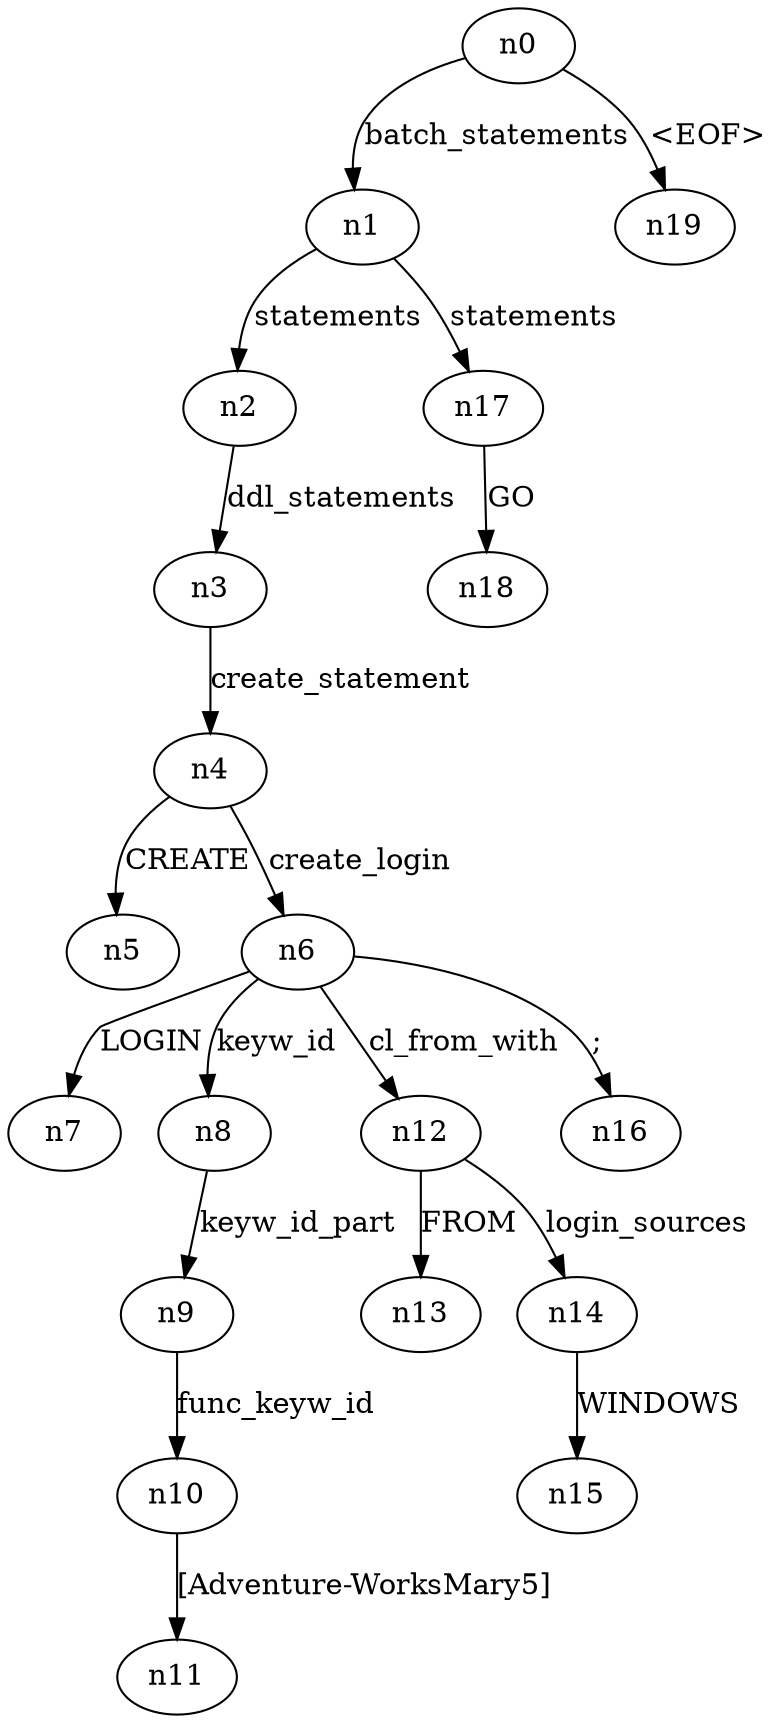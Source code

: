 digraph ParseTree {
  n0 -> n1 [label="batch_statements"];
  n1 -> n2 [label="statements"];
  n2 -> n3 [label="ddl_statements"];
  n3 -> n4 [label="create_statement"];
  n4 -> n5 [label="CREATE"];
  n4 -> n6 [label="create_login"];
  n6 -> n7 [label="LOGIN"];
  n6 -> n8 [label="keyw_id"];
  n8 -> n9 [label="keyw_id_part"];
  n9 -> n10 [label="func_keyw_id"];
  n10 -> n11 [label="[Adventure-Works\Mary5]"];
  n6 -> n12 [label="cl_from_with"];
  n12 -> n13 [label="FROM"];
  n12 -> n14 [label="login_sources"];
  n14 -> n15 [label="WINDOWS"];
  n6 -> n16 [label=";"];
  n1 -> n17 [label="statements"];
  n17 -> n18 [label="GO"];
  n0 -> n19 [label="<EOF>"];
}